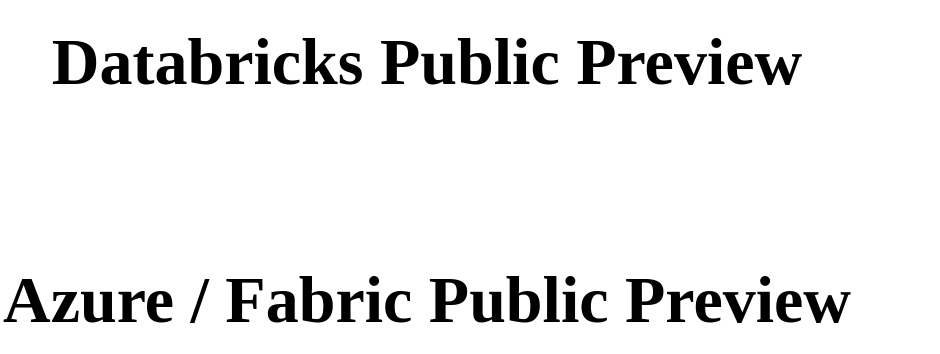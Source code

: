 <mxfile>
    <diagram id="nL4MuwHkAZj3mGPWigE0" name="Page-1">
        <mxGraphModel dx="1723" dy="814" grid="0" gridSize="10" guides="1" tooltips="1" connect="1" arrows="1" fold="1" page="1" pageScale="1" pageWidth="827" pageHeight="1169" background="#ffffff" math="0" shadow="0">
            <root>
                <mxCell id="0"/>
                <mxCell id="1" parent="0"/>
                <mxCell id="2" value="&lt;font style=&quot;font-size: 33px;&quot; face=&quot;Fictional Friend DEMO&quot; color=&quot;#000000&quot;&gt;Databricks Public Preview&lt;br&gt;&lt;br&gt;&lt;/font&gt;&lt;font style=&quot;font-size: 33px;&quot; face=&quot;Fictional Friend DEMO&quot; color=&quot;#000000&quot;&gt;&lt;br&gt;Azure / Fabric Public Preview&lt;br&gt;&lt;/font&gt;" style="text;html=1;align=center;verticalAlign=middle;resizable=0;points=[];autosize=1;strokeColor=none;fillColor=none;fontStyle=1" vertex="1" parent="1">
                    <mxGeometry x="206" y="232" width="377" height="170" as="geometry"/>
                </mxCell>
                <mxCell id="3" value="" style="shape=image;verticalLabelPosition=bottom;labelBackgroundColor=default;verticalAlign=top;aspect=fixed;imageAspect=0;image=https://logos-world.net/wp-content/uploads/2024/01/Databricks-Symbol.png;" vertex="1" parent="1">
                    <mxGeometry x="563" y="226.0" width="88" height="49.58" as="geometry"/>
                </mxCell>
                <mxCell id="4" value="" style="shape=image;verticalLabelPosition=bottom;labelBackgroundColor=default;verticalAlign=top;aspect=fixed;imageAspect=0;image=https://www.microsoft.com/content/dam/microsoft/final/en-us/microsoft-product-and-services/microsoft-fabric/Fabric-icon-17x17.svg;" vertex="1" parent="1">
                    <mxGeometry x="591" y="341" width="48" height="48" as="geometry"/>
                </mxCell>
                <mxCell id="5" value="" style="shape=image;verticalLabelPosition=bottom;labelBackgroundColor=default;verticalAlign=top;aspect=fixed;imageAspect=0;image=https://d138zd1ktt9iqe.cloudfront.net/media/seo_landing_files/janvee-not-equal-02-1606390170.png;fontStyle=1" vertex="1" parent="1">
                    <mxGeometry x="368.59" y="285" width="51.81" height="64" as="geometry"/>
                </mxCell>
                <mxCell id="6" value="" style="shape=image;verticalLabelPosition=bottom;labelBackgroundColor=default;verticalAlign=top;aspect=fixed;imageAspect=0;image=https://d138zd1ktt9iqe.cloudfront.net/media/seo_landing_files/janvee-not-equal-02-1606390170.png;fontStyle=1" vertex="1" parent="1">
                    <mxGeometry x="423" y="285" width="51.81" height="64" as="geometry"/>
                </mxCell>
                <mxCell id="7" value="" style="shape=image;verticalLabelPosition=bottom;labelBackgroundColor=default;verticalAlign=top;aspect=fixed;imageAspect=0;image=https://d138zd1ktt9iqe.cloudfront.net/media/seo_landing_files/janvee-not-equal-02-1606390170.png;fontStyle=1" vertex="1" parent="1">
                    <mxGeometry x="316.78" y="285" width="51.81" height="64" as="geometry"/>
                </mxCell>
            </root>
        </mxGraphModel>
    </diagram>
</mxfile>